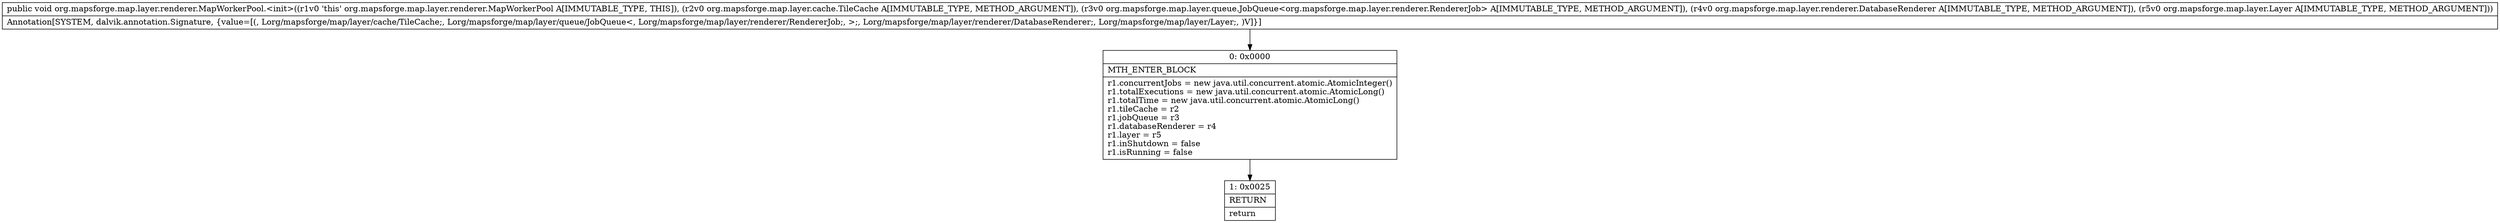 digraph "CFG fororg.mapsforge.map.layer.renderer.MapWorkerPool.\<init\>(Lorg\/mapsforge\/map\/layer\/cache\/TileCache;Lorg\/mapsforge\/map\/layer\/queue\/JobQueue;Lorg\/mapsforge\/map\/layer\/renderer\/DatabaseRenderer;Lorg\/mapsforge\/map\/layer\/Layer;)V" {
Node_0 [shape=record,label="{0\:\ 0x0000|MTH_ENTER_BLOCK\l|r1.concurrentJobs = new java.util.concurrent.atomic.AtomicInteger()\lr1.totalExecutions = new java.util.concurrent.atomic.AtomicLong()\lr1.totalTime = new java.util.concurrent.atomic.AtomicLong()\lr1.tileCache = r2\lr1.jobQueue = r3\lr1.databaseRenderer = r4\lr1.layer = r5\lr1.inShutdown = false\lr1.isRunning = false\l}"];
Node_1 [shape=record,label="{1\:\ 0x0025|RETURN\l|return\l}"];
MethodNode[shape=record,label="{public void org.mapsforge.map.layer.renderer.MapWorkerPool.\<init\>((r1v0 'this' org.mapsforge.map.layer.renderer.MapWorkerPool A[IMMUTABLE_TYPE, THIS]), (r2v0 org.mapsforge.map.layer.cache.TileCache A[IMMUTABLE_TYPE, METHOD_ARGUMENT]), (r3v0 org.mapsforge.map.layer.queue.JobQueue\<org.mapsforge.map.layer.renderer.RendererJob\> A[IMMUTABLE_TYPE, METHOD_ARGUMENT]), (r4v0 org.mapsforge.map.layer.renderer.DatabaseRenderer A[IMMUTABLE_TYPE, METHOD_ARGUMENT]), (r5v0 org.mapsforge.map.layer.Layer A[IMMUTABLE_TYPE, METHOD_ARGUMENT]))  | Annotation[SYSTEM, dalvik.annotation.Signature, \{value=[(, Lorg\/mapsforge\/map\/layer\/cache\/TileCache;, Lorg\/mapsforge\/map\/layer\/queue\/JobQueue\<, Lorg\/mapsforge\/map\/layer\/renderer\/RendererJob;, \>;, Lorg\/mapsforge\/map\/layer\/renderer\/DatabaseRenderer;, Lorg\/mapsforge\/map\/layer\/Layer;, )V]\}]\l}"];
MethodNode -> Node_0;
Node_0 -> Node_1;
}

